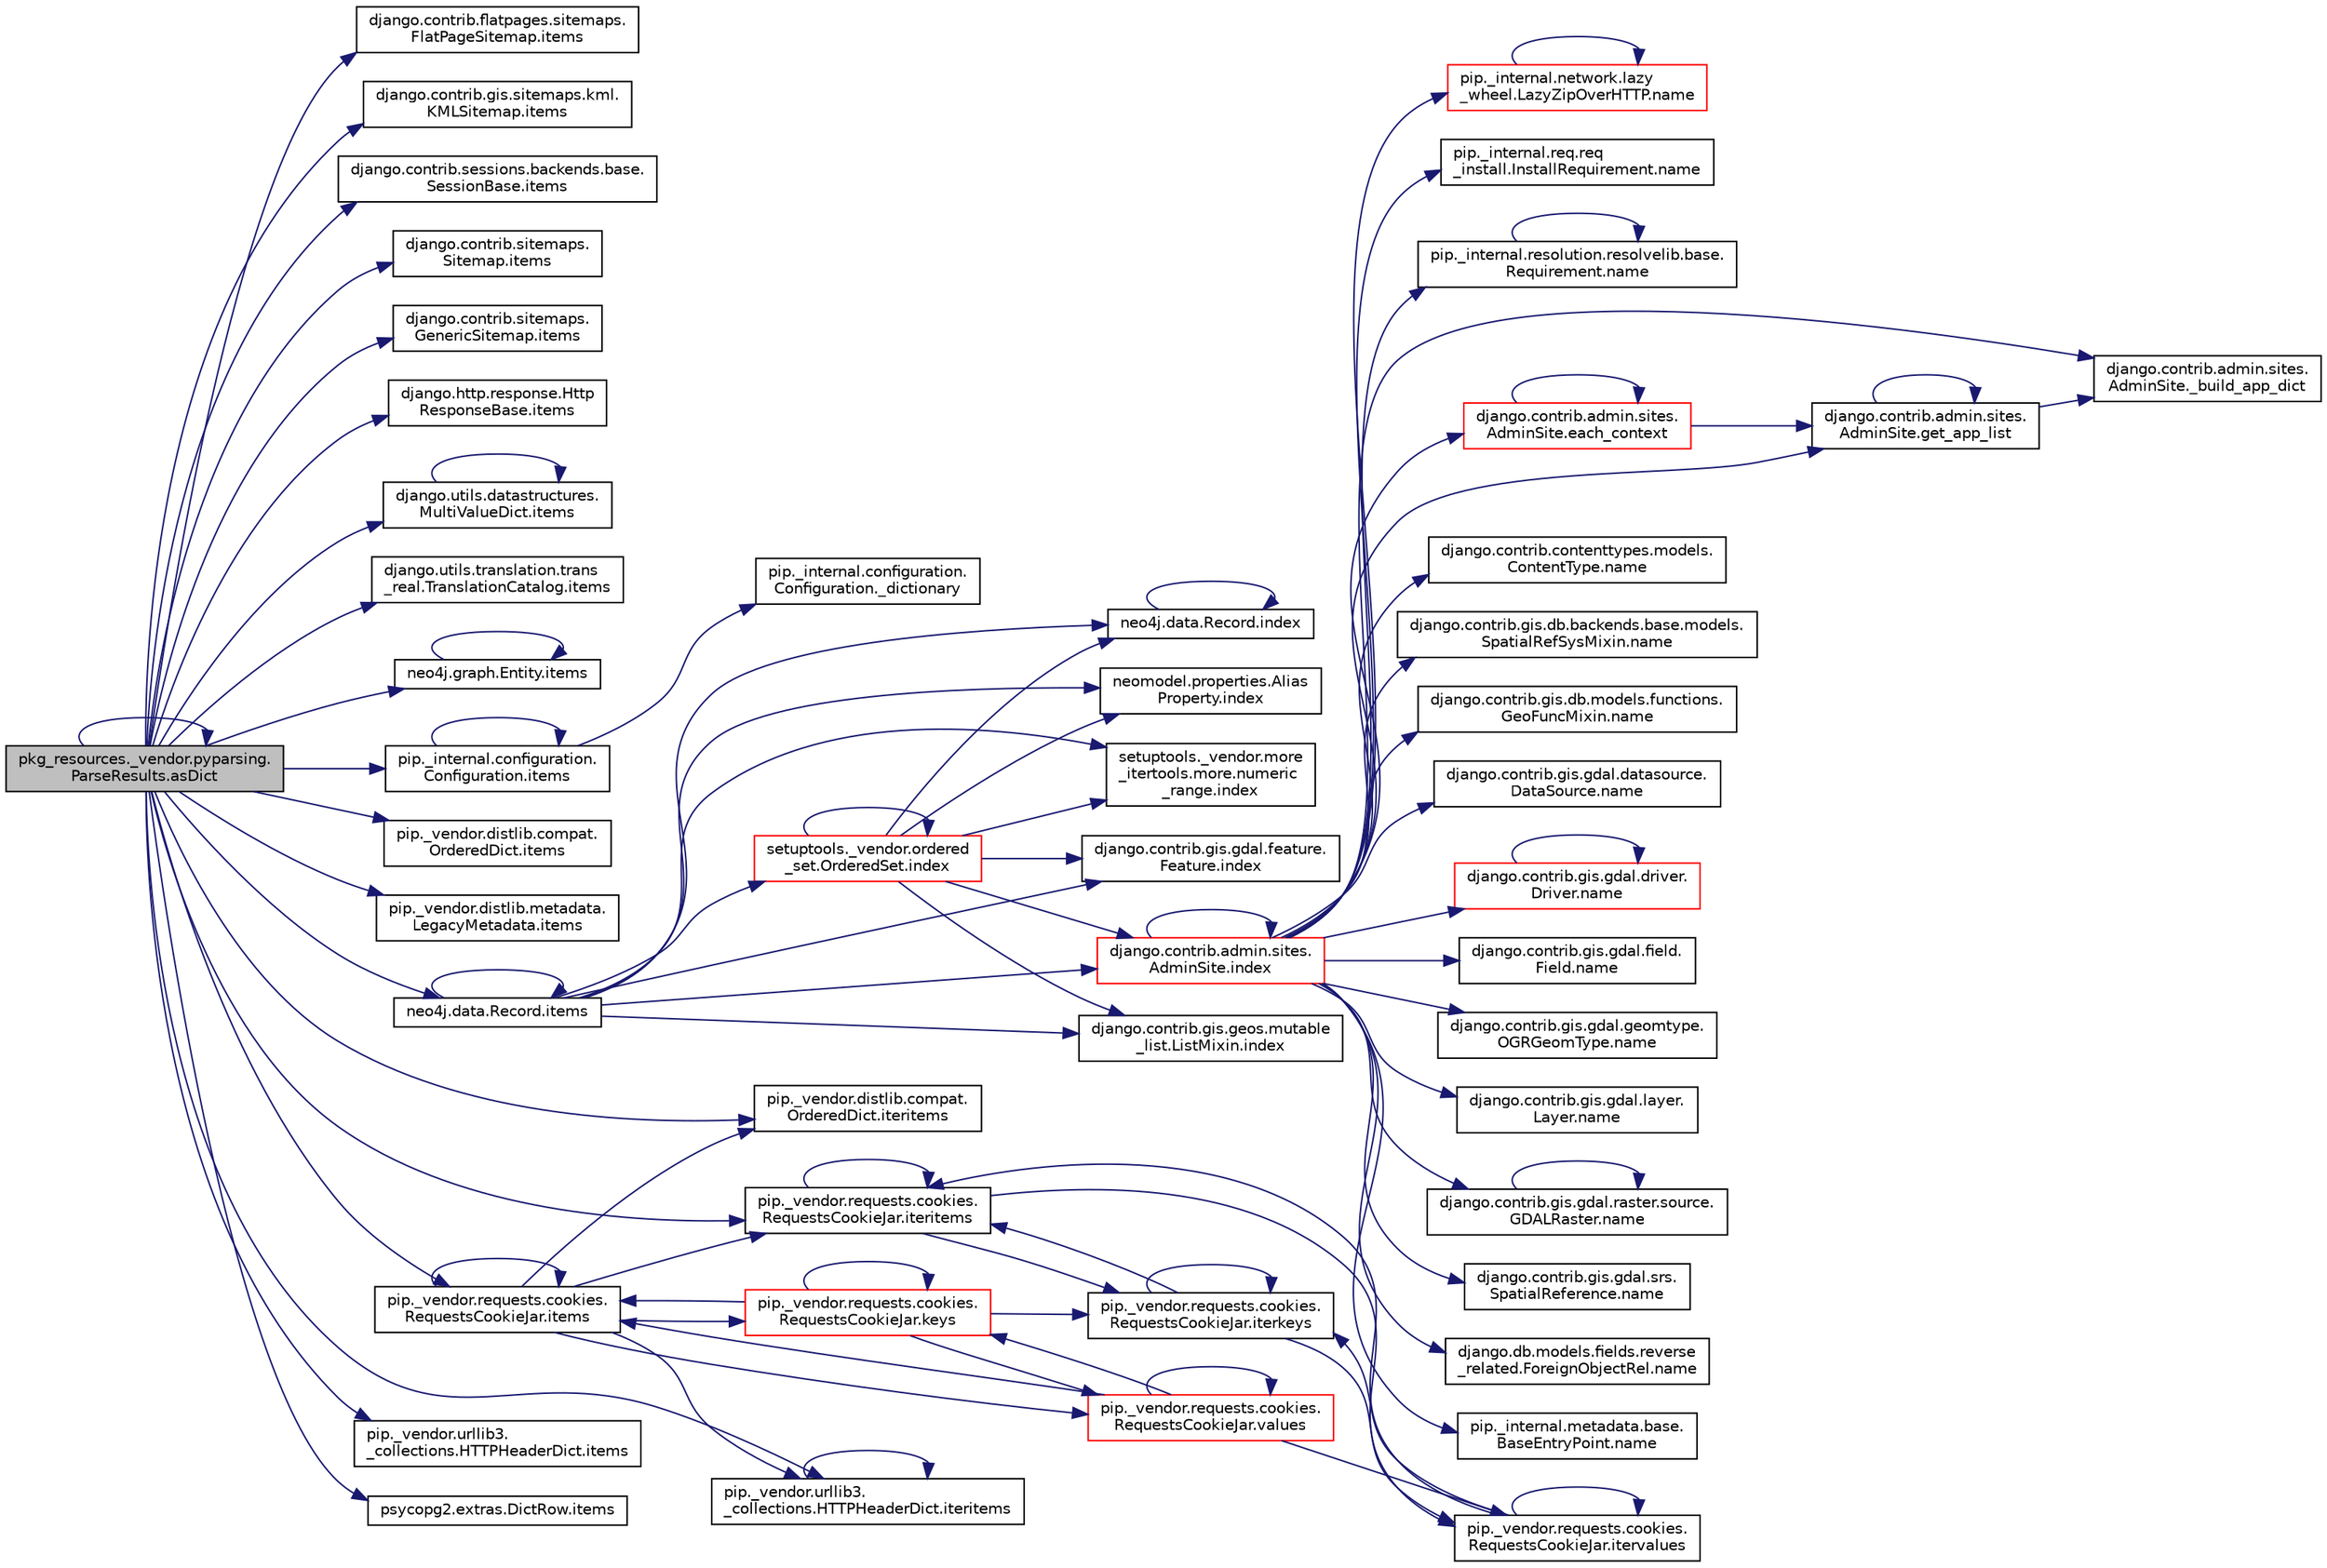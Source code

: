 digraph "pkg_resources._vendor.pyparsing.ParseResults.asDict"
{
 // LATEX_PDF_SIZE
  edge [fontname="Helvetica",fontsize="10",labelfontname="Helvetica",labelfontsize="10"];
  node [fontname="Helvetica",fontsize="10",shape=record];
  rankdir="LR";
  Node1 [label="pkg_resources._vendor.pyparsing.\lParseResults.asDict",height=0.2,width=0.4,color="black", fillcolor="grey75", style="filled", fontcolor="black",tooltip=" "];
  Node1 -> Node1 [color="midnightblue",fontsize="10",style="solid",fontname="Helvetica"];
  Node1 -> Node2 [color="midnightblue",fontsize="10",style="solid",fontname="Helvetica"];
  Node2 [label="django.contrib.flatpages.sitemaps.\lFlatPageSitemap.items",height=0.2,width=0.4,color="black", fillcolor="white", style="filled",URL="$da/db0/classdjango_1_1contrib_1_1flatpages_1_1sitemaps_1_1_flat_page_sitemap.html#a6948e64ef6083cce5ad81a02a00e7836",tooltip=" "];
  Node1 -> Node3 [color="midnightblue",fontsize="10",style="solid",fontname="Helvetica"];
  Node3 [label="django.contrib.gis.sitemaps.kml.\lKMLSitemap.items",height=0.2,width=0.4,color="black", fillcolor="white", style="filled",URL="$d0/dea/classdjango_1_1contrib_1_1gis_1_1sitemaps_1_1kml_1_1_k_m_l_sitemap.html#a6acd07396d1cde7a19605ad2a8aa92e3",tooltip=" "];
  Node1 -> Node4 [color="midnightblue",fontsize="10",style="solid",fontname="Helvetica"];
  Node4 [label="django.contrib.sessions.backends.base.\lSessionBase.items",height=0.2,width=0.4,color="black", fillcolor="white", style="filled",URL="$d1/d6e/classdjango_1_1contrib_1_1sessions_1_1backends_1_1base_1_1_session_base.html#ae25cf58df559b84f6cb8c2bad2420f5f",tooltip=" "];
  Node1 -> Node5 [color="midnightblue",fontsize="10",style="solid",fontname="Helvetica"];
  Node5 [label="django.contrib.sitemaps.\lSitemap.items",height=0.2,width=0.4,color="black", fillcolor="white", style="filled",URL="$db/d3f/classdjango_1_1contrib_1_1sitemaps_1_1_sitemap.html#a521395bdbfe3e7c0afbf9bb0a038a3d5",tooltip=" "];
  Node1 -> Node6 [color="midnightblue",fontsize="10",style="solid",fontname="Helvetica"];
  Node6 [label="django.contrib.sitemaps.\lGenericSitemap.items",height=0.2,width=0.4,color="black", fillcolor="white", style="filled",URL="$d5/d7c/classdjango_1_1contrib_1_1sitemaps_1_1_generic_sitemap.html#ab6026371faf88c9a25c1e70a02570ebb",tooltip=" "];
  Node1 -> Node7 [color="midnightblue",fontsize="10",style="solid",fontname="Helvetica"];
  Node7 [label="django.http.response.Http\lResponseBase.items",height=0.2,width=0.4,color="black", fillcolor="white", style="filled",URL="$dd/db4/classdjango_1_1http_1_1response_1_1_http_response_base.html#a8ed7fbc867369f0722bb5b0997593520",tooltip=" "];
  Node1 -> Node8 [color="midnightblue",fontsize="10",style="solid",fontname="Helvetica"];
  Node8 [label="django.utils.datastructures.\lMultiValueDict.items",height=0.2,width=0.4,color="black", fillcolor="white", style="filled",URL="$d5/d02/classdjango_1_1utils_1_1datastructures_1_1_multi_value_dict.html#a6e3230d429487c8249894a263e311ade",tooltip=" "];
  Node8 -> Node8 [color="midnightblue",fontsize="10",style="solid",fontname="Helvetica"];
  Node1 -> Node9 [color="midnightblue",fontsize="10",style="solid",fontname="Helvetica"];
  Node9 [label="django.utils.translation.trans\l_real.TranslationCatalog.items",height=0.2,width=0.4,color="black", fillcolor="white", style="filled",URL="$dd/d59/classdjango_1_1utils_1_1translation_1_1trans__real_1_1_translation_catalog.html#ae868bfe97371199134f38f2bd997e08f",tooltip=" "];
  Node1 -> Node10 [color="midnightblue",fontsize="10",style="solid",fontname="Helvetica"];
  Node10 [label="neo4j.graph.Entity.items",height=0.2,width=0.4,color="black", fillcolor="white", style="filled",URL="$da/de2/classneo4j_1_1graph_1_1_entity.html#a900c8bafc184909bef8464cc234974e8",tooltip=" "];
  Node10 -> Node10 [color="midnightblue",fontsize="10",style="solid",fontname="Helvetica"];
  Node1 -> Node11 [color="midnightblue",fontsize="10",style="solid",fontname="Helvetica"];
  Node11 [label="pip._internal.configuration.\lConfiguration.items",height=0.2,width=0.4,color="black", fillcolor="white", style="filled",URL="$dc/da9/classpip_1_1__internal_1_1configuration_1_1_configuration.html#a43a724f440f49a72db825d19c0faa921",tooltip=" "];
  Node11 -> Node12 [color="midnightblue",fontsize="10",style="solid",fontname="Helvetica"];
  Node12 [label="pip._internal.configuration.\lConfiguration._dictionary",height=0.2,width=0.4,color="black", fillcolor="white", style="filled",URL="$dc/da9/classpip_1_1__internal_1_1configuration_1_1_configuration.html#abaf2d55a077dead78b33bad3bcbbc0c8",tooltip=" "];
  Node11 -> Node11 [color="midnightblue",fontsize="10",style="solid",fontname="Helvetica"];
  Node1 -> Node13 [color="midnightblue",fontsize="10",style="solid",fontname="Helvetica"];
  Node13 [label="pip._vendor.distlib.compat.\lOrderedDict.items",height=0.2,width=0.4,color="black", fillcolor="white", style="filled",URL="$d8/dae/classpip_1_1__vendor_1_1distlib_1_1compat_1_1_ordered_dict.html#a97f6c8e438a9fd542ea4379858e9586a",tooltip=" "];
  Node1 -> Node14 [color="midnightblue",fontsize="10",style="solid",fontname="Helvetica"];
  Node14 [label="pip._vendor.distlib.metadata.\lLegacyMetadata.items",height=0.2,width=0.4,color="black", fillcolor="white", style="filled",URL="$d3/dc5/classpip_1_1__vendor_1_1distlib_1_1metadata_1_1_legacy_metadata.html#ad75ade4c3fcb143145f1e75dcb2b691d",tooltip=" "];
  Node1 -> Node15 [color="midnightblue",fontsize="10",style="solid",fontname="Helvetica"];
  Node15 [label="neo4j.data.Record.items",height=0.2,width=0.4,color="black", fillcolor="white", style="filled",URL="$d8/da3/classneo4j_1_1data_1_1_record.html#aa82fb1c1ac368d26d9decaa7a8339be1",tooltip=" "];
  Node15 -> Node16 [color="midnightblue",fontsize="10",style="solid",fontname="Helvetica"];
  Node16 [label="django.contrib.gis.gdal.feature.\lFeature.index",height=0.2,width=0.4,color="black", fillcolor="white", style="filled",URL="$db/d34/classdjango_1_1contrib_1_1gis_1_1gdal_1_1feature_1_1_feature.html#a128ae0b6147fb55a5c5bc777caa15d50",tooltip=" "];
  Node15 -> Node17 [color="midnightblue",fontsize="10",style="solid",fontname="Helvetica"];
  Node17 [label="django.contrib.admin.sites.\lAdminSite.index",height=0.2,width=0.4,color="red", fillcolor="white", style="filled",URL="$df/dba/classdjango_1_1contrib_1_1admin_1_1sites_1_1_admin_site.html#a114200436dcab5d292516d7454298630",tooltip=" "];
  Node17 -> Node18 [color="midnightblue",fontsize="10",style="solid",fontname="Helvetica"];
  Node18 [label="django.contrib.admin.sites.\lAdminSite._build_app_dict",height=0.2,width=0.4,color="black", fillcolor="white", style="filled",URL="$df/dba/classdjango_1_1contrib_1_1admin_1_1sites_1_1_admin_site.html#a88d6a17ea090acca719eef207e4a9049",tooltip=" "];
  Node17 -> Node19 [color="midnightblue",fontsize="10",style="solid",fontname="Helvetica"];
  Node19 [label="django.contrib.admin.sites.\lAdminSite.each_context",height=0.2,width=0.4,color="red", fillcolor="white", style="filled",URL="$df/dba/classdjango_1_1contrib_1_1admin_1_1sites_1_1_admin_site.html#a9827cf8301d5677e42aa917686ac0af8",tooltip=" "];
  Node19 -> Node19 [color="midnightblue",fontsize="10",style="solid",fontname="Helvetica"];
  Node19 -> Node20 [color="midnightblue",fontsize="10",style="solid",fontname="Helvetica"];
  Node20 [label="django.contrib.admin.sites.\lAdminSite.get_app_list",height=0.2,width=0.4,color="black", fillcolor="white", style="filled",URL="$df/dba/classdjango_1_1contrib_1_1admin_1_1sites_1_1_admin_site.html#aaa5c674a03b5aa9795ffc15af2c041c1",tooltip=" "];
  Node20 -> Node18 [color="midnightblue",fontsize="10",style="solid",fontname="Helvetica"];
  Node20 -> Node20 [color="midnightblue",fontsize="10",style="solid",fontname="Helvetica"];
  Node17 -> Node20 [color="midnightblue",fontsize="10",style="solid",fontname="Helvetica"];
  Node17 -> Node17 [color="midnightblue",fontsize="10",style="solid",fontname="Helvetica"];
  Node17 -> Node408 [color="midnightblue",fontsize="10",style="solid",fontname="Helvetica"];
  Node408 [label="django.contrib.contenttypes.models.\lContentType.name",height=0.2,width=0.4,color="black", fillcolor="white", style="filled",URL="$d6/d20/classdjango_1_1contrib_1_1contenttypes_1_1models_1_1_content_type.html#a1577e45d8940ca8ce7032df05c0920f1",tooltip=" "];
  Node17 -> Node409 [color="midnightblue",fontsize="10",style="solid",fontname="Helvetica"];
  Node409 [label="django.contrib.gis.db.backends.base.models.\lSpatialRefSysMixin.name",height=0.2,width=0.4,color="black", fillcolor="white", style="filled",URL="$d5/d73/classdjango_1_1contrib_1_1gis_1_1db_1_1backends_1_1base_1_1models_1_1_spatial_ref_sys_mixin.html#a502460564fa7a935d8bb5aea6cbce4b9",tooltip=" "];
  Node17 -> Node410 [color="midnightblue",fontsize="10",style="solid",fontname="Helvetica"];
  Node410 [label="django.contrib.gis.db.models.functions.\lGeoFuncMixin.name",height=0.2,width=0.4,color="black", fillcolor="white", style="filled",URL="$d4/d5c/classdjango_1_1contrib_1_1gis_1_1db_1_1models_1_1functions_1_1_geo_func_mixin.html#a9a6993ec9126211670ca7087359b8c6a",tooltip=" "];
  Node17 -> Node411 [color="midnightblue",fontsize="10",style="solid",fontname="Helvetica"];
  Node411 [label="django.contrib.gis.gdal.datasource.\lDataSource.name",height=0.2,width=0.4,color="black", fillcolor="white", style="filled",URL="$db/d7b/classdjango_1_1contrib_1_1gis_1_1gdal_1_1datasource_1_1_data_source.html#af2cbfd1f4ceeb82b6f7c29a705555d8e",tooltip=" "];
  Node17 -> Node412 [color="midnightblue",fontsize="10",style="solid",fontname="Helvetica"];
  Node412 [label="django.contrib.gis.gdal.driver.\lDriver.name",height=0.2,width=0.4,color="red", fillcolor="white", style="filled",URL="$d5/df2/classdjango_1_1contrib_1_1gis_1_1gdal_1_1driver_1_1_driver.html#ab25b5eea93459ca8e05dc329ef537f1b",tooltip=" "];
  Node412 -> Node412 [color="midnightblue",fontsize="10",style="solid",fontname="Helvetica"];
  Node17 -> Node413 [color="midnightblue",fontsize="10",style="solid",fontname="Helvetica"];
  Node413 [label="django.contrib.gis.gdal.field.\lField.name",height=0.2,width=0.4,color="black", fillcolor="white", style="filled",URL="$d8/d65/classdjango_1_1contrib_1_1gis_1_1gdal_1_1field_1_1_field.html#a52ccad95ad1a0fae1ef80beb9a6c838b",tooltip=" "];
  Node17 -> Node414 [color="midnightblue",fontsize="10",style="solid",fontname="Helvetica"];
  Node414 [label="django.contrib.gis.gdal.geomtype.\lOGRGeomType.name",height=0.2,width=0.4,color="black", fillcolor="white", style="filled",URL="$dc/d9c/classdjango_1_1contrib_1_1gis_1_1gdal_1_1geomtype_1_1_o_g_r_geom_type.html#a80a6f16d4e7014ca3adac92432f148b2",tooltip=" "];
  Node17 -> Node415 [color="midnightblue",fontsize="10",style="solid",fontname="Helvetica"];
  Node415 [label="django.contrib.gis.gdal.layer.\lLayer.name",height=0.2,width=0.4,color="black", fillcolor="white", style="filled",URL="$d9/d84/classdjango_1_1contrib_1_1gis_1_1gdal_1_1layer_1_1_layer.html#a64c4f09deeb5dd93a1f82a986e090581",tooltip=" "];
  Node17 -> Node416 [color="midnightblue",fontsize="10",style="solid",fontname="Helvetica"];
  Node416 [label="django.contrib.gis.gdal.raster.source.\lGDALRaster.name",height=0.2,width=0.4,color="black", fillcolor="white", style="filled",URL="$db/dff/classdjango_1_1contrib_1_1gis_1_1gdal_1_1raster_1_1source_1_1_g_d_a_l_raster.html#adc147e651b853c17a0d6abe3be9da7a9",tooltip=" "];
  Node416 -> Node416 [color="midnightblue",fontsize="10",style="solid",fontname="Helvetica"];
  Node17 -> Node417 [color="midnightblue",fontsize="10",style="solid",fontname="Helvetica"];
  Node417 [label="django.contrib.gis.gdal.srs.\lSpatialReference.name",height=0.2,width=0.4,color="black", fillcolor="white", style="filled",URL="$d7/dda/classdjango_1_1contrib_1_1gis_1_1gdal_1_1srs_1_1_spatial_reference.html#aba72b97da57e6f07b85d53ff618798e3",tooltip=" "];
  Node17 -> Node418 [color="midnightblue",fontsize="10",style="solid",fontname="Helvetica"];
  Node418 [label="django.db.models.fields.reverse\l_related.ForeignObjectRel.name",height=0.2,width=0.4,color="black", fillcolor="white", style="filled",URL="$d3/da4/classdjango_1_1db_1_1models_1_1fields_1_1reverse__related_1_1_foreign_object_rel.html#aacda3a6a71b37c6422fbc200f0b0225a",tooltip=" "];
  Node17 -> Node419 [color="midnightblue",fontsize="10",style="solid",fontname="Helvetica"];
  Node419 [label="pip._internal.metadata.base.\lBaseEntryPoint.name",height=0.2,width=0.4,color="black", fillcolor="white", style="filled",URL="$d1/d78/classpip_1_1__internal_1_1metadata_1_1base_1_1_base_entry_point.html#acd0c7299966258aeb0876da26520233d",tooltip=" "];
  Node17 -> Node420 [color="midnightblue",fontsize="10",style="solid",fontname="Helvetica"];
  Node420 [label="pip._internal.network.lazy\l_wheel.LazyZipOverHTTP.name",height=0.2,width=0.4,color="red", fillcolor="white", style="filled",URL="$df/d67/classpip_1_1__internal_1_1network_1_1lazy__wheel_1_1_lazy_zip_over_h_t_t_p.html#a59403bb703d375caa6c1dda7573257a1",tooltip=" "];
  Node420 -> Node420 [color="midnightblue",fontsize="10",style="solid",fontname="Helvetica"];
  Node17 -> Node421 [color="midnightblue",fontsize="10",style="solid",fontname="Helvetica"];
  Node421 [label="pip._internal.req.req\l_install.InstallRequirement.name",height=0.2,width=0.4,color="black", fillcolor="white", style="filled",URL="$d2/daa/classpip_1_1__internal_1_1req_1_1req__install_1_1_install_requirement.html#a6b019e16ae98576ae64c68e0f5824e34",tooltip=" "];
  Node17 -> Node422 [color="midnightblue",fontsize="10",style="solid",fontname="Helvetica"];
  Node422 [label="pip._internal.resolution.resolvelib.base.\lRequirement.name",height=0.2,width=0.4,color="black", fillcolor="white", style="filled",URL="$d7/d6d/classpip_1_1__internal_1_1resolution_1_1resolvelib_1_1base_1_1_requirement.html#a013752876d4b3521f3a087987b443d90",tooltip=" "];
  Node422 -> Node422 [color="midnightblue",fontsize="10",style="solid",fontname="Helvetica"];
  Node15 -> Node1349 [color="midnightblue",fontsize="10",style="solid",fontname="Helvetica"];
  Node1349 [label="django.contrib.gis.geos.mutable\l_list.ListMixin.index",height=0.2,width=0.4,color="black", fillcolor="white", style="filled",URL="$d5/d0e/classdjango_1_1contrib_1_1gis_1_1geos_1_1mutable__list_1_1_list_mixin.html#a16f4b7c86157e81672a845a5b3789f2f",tooltip=" "];
  Node15 -> Node584 [color="midnightblue",fontsize="10",style="solid",fontname="Helvetica"];
  Node584 [label="neo4j.data.Record.index",height=0.2,width=0.4,color="black", fillcolor="white", style="filled",URL="$d8/da3/classneo4j_1_1data_1_1_record.html#aa340d7c2dc0ce8f84d5e69470775e708",tooltip=" "];
  Node584 -> Node584 [color="midnightblue",fontsize="10",style="solid",fontname="Helvetica"];
  Node15 -> Node1348 [color="midnightblue",fontsize="10",style="solid",fontname="Helvetica"];
  Node1348 [label="neomodel.properties.Alias\lProperty.index",height=0.2,width=0.4,color="black", fillcolor="white", style="filled",URL="$d6/d9b/classneomodel_1_1properties_1_1_alias_property.html#ab7dea421e530a092fc9bb794999cee6a",tooltip=" "];
  Node15 -> Node1350 [color="midnightblue",fontsize="10",style="solid",fontname="Helvetica"];
  Node1350 [label="setuptools._vendor.ordered\l_set.OrderedSet.index",height=0.2,width=0.4,color="red", fillcolor="white", style="filled",URL="$d0/d40/classsetuptools_1_1__vendor_1_1ordered__set_1_1_ordered_set.html#a4c9cbb502c5f54f77e574032bf66f9d6",tooltip=" "];
  Node1350 -> Node1348 [color="midnightblue",fontsize="10",style="solid",fontname="Helvetica"];
  Node1350 -> Node16 [color="midnightblue",fontsize="10",style="solid",fontname="Helvetica"];
  Node1350 -> Node17 [color="midnightblue",fontsize="10",style="solid",fontname="Helvetica"];
  Node1350 -> Node584 [color="midnightblue",fontsize="10",style="solid",fontname="Helvetica"];
  Node1350 -> Node1350 [color="midnightblue",fontsize="10",style="solid",fontname="Helvetica"];
  Node1350 -> Node1349 [color="midnightblue",fontsize="10",style="solid",fontname="Helvetica"];
  Node1350 -> Node1351 [color="midnightblue",fontsize="10",style="solid",fontname="Helvetica"];
  Node1351 [label="setuptools._vendor.more\l_itertools.more.numeric\l_range.index",height=0.2,width=0.4,color="black", fillcolor="white", style="filled",URL="$d2/d44/classsetuptools_1_1__vendor_1_1more__itertools_1_1more_1_1numeric__range.html#a394db59afc76561009e55b38d2254d97",tooltip=" "];
  Node15 -> Node1351 [color="midnightblue",fontsize="10",style="solid",fontname="Helvetica"];
  Node15 -> Node15 [color="midnightblue",fontsize="10",style="solid",fontname="Helvetica"];
  Node1 -> Node475 [color="midnightblue",fontsize="10",style="solid",fontname="Helvetica"];
  Node475 [label="pip._vendor.requests.cookies.\lRequestsCookieJar.items",height=0.2,width=0.4,color="black", fillcolor="white", style="filled",URL="$d9/d08/classpip_1_1__vendor_1_1requests_1_1cookies_1_1_requests_cookie_jar.html#a16943d14660f257b695673e38162c0f7",tooltip=" "];
  Node475 -> Node475 [color="midnightblue",fontsize="10",style="solid",fontname="Helvetica"];
  Node475 -> Node476 [color="midnightblue",fontsize="10",style="solid",fontname="Helvetica"];
  Node476 [label="pip._vendor.distlib.compat.\lOrderedDict.iteritems",height=0.2,width=0.4,color="black", fillcolor="white", style="filled",URL="$d8/dae/classpip_1_1__vendor_1_1distlib_1_1compat_1_1_ordered_dict.html#a3d627da27acea3538e9861ee670fc289",tooltip=" "];
  Node475 -> Node477 [color="midnightblue",fontsize="10",style="solid",fontname="Helvetica"];
  Node477 [label="pip._vendor.requests.cookies.\lRequestsCookieJar.iteritems",height=0.2,width=0.4,color="black", fillcolor="white", style="filled",URL="$d9/d08/classpip_1_1__vendor_1_1requests_1_1cookies_1_1_requests_cookie_jar.html#a4fdf3181e667a99344da4f476540ad1c",tooltip=" "];
  Node477 -> Node477 [color="midnightblue",fontsize="10",style="solid",fontname="Helvetica"];
  Node477 -> Node478 [color="midnightblue",fontsize="10",style="solid",fontname="Helvetica"];
  Node478 [label="pip._vendor.requests.cookies.\lRequestsCookieJar.iterkeys",height=0.2,width=0.4,color="black", fillcolor="white", style="filled",URL="$d9/d08/classpip_1_1__vendor_1_1requests_1_1cookies_1_1_requests_cookie_jar.html#a7844c31a11df29b737f6d2899743abaa",tooltip=" "];
  Node478 -> Node477 [color="midnightblue",fontsize="10",style="solid",fontname="Helvetica"];
  Node478 -> Node478 [color="midnightblue",fontsize="10",style="solid",fontname="Helvetica"];
  Node478 -> Node479 [color="midnightblue",fontsize="10",style="solid",fontname="Helvetica"];
  Node479 [label="pip._vendor.requests.cookies.\lRequestsCookieJar.itervalues",height=0.2,width=0.4,color="black", fillcolor="white", style="filled",URL="$d9/d08/classpip_1_1__vendor_1_1requests_1_1cookies_1_1_requests_cookie_jar.html#a3ba97d46a1ab3f9106097d4e8f918779",tooltip=" "];
  Node479 -> Node477 [color="midnightblue",fontsize="10",style="solid",fontname="Helvetica"];
  Node479 -> Node478 [color="midnightblue",fontsize="10",style="solid",fontname="Helvetica"];
  Node479 -> Node479 [color="midnightblue",fontsize="10",style="solid",fontname="Helvetica"];
  Node477 -> Node479 [color="midnightblue",fontsize="10",style="solid",fontname="Helvetica"];
  Node475 -> Node480 [color="midnightblue",fontsize="10",style="solid",fontname="Helvetica"];
  Node480 [label="pip._vendor.urllib3.\l_collections.HTTPHeaderDict.iteritems",height=0.2,width=0.4,color="black", fillcolor="white", style="filled",URL="$d8/dc7/classpip_1_1__vendor_1_1urllib3_1_1__collections_1_1_h_t_t_p_header_dict.html#acab3544e4616ea2ad432954ed716960a",tooltip=" "];
  Node480 -> Node480 [color="midnightblue",fontsize="10",style="solid",fontname="Helvetica"];
  Node475 -> Node481 [color="midnightblue",fontsize="10",style="solid",fontname="Helvetica"];
  Node481 [label="pip._vendor.requests.cookies.\lRequestsCookieJar.keys",height=0.2,width=0.4,color="red", fillcolor="white", style="filled",URL="$d9/d08/classpip_1_1__vendor_1_1requests_1_1cookies_1_1_requests_cookie_jar.html#a356a2e63096d6709bc43973d389208d3",tooltip=" "];
  Node481 -> Node475 [color="midnightblue",fontsize="10",style="solid",fontname="Helvetica"];
  Node481 -> Node478 [color="midnightblue",fontsize="10",style="solid",fontname="Helvetica"];
  Node481 -> Node481 [color="midnightblue",fontsize="10",style="solid",fontname="Helvetica"];
  Node481 -> Node483 [color="midnightblue",fontsize="10",style="solid",fontname="Helvetica"];
  Node483 [label="pip._vendor.requests.cookies.\lRequestsCookieJar.values",height=0.2,width=0.4,color="red", fillcolor="white", style="filled",URL="$d9/d08/classpip_1_1__vendor_1_1requests_1_1cookies_1_1_requests_cookie_jar.html#ab1664c19386b98ad1335989e85f40ce0",tooltip=" "];
  Node483 -> Node475 [color="midnightblue",fontsize="10",style="solid",fontname="Helvetica"];
  Node483 -> Node479 [color="midnightblue",fontsize="10",style="solid",fontname="Helvetica"];
  Node483 -> Node481 [color="midnightblue",fontsize="10",style="solid",fontname="Helvetica"];
  Node483 -> Node483 [color="midnightblue",fontsize="10",style="solid",fontname="Helvetica"];
  Node475 -> Node483 [color="midnightblue",fontsize="10",style="solid",fontname="Helvetica"];
  Node1 -> Node485 [color="midnightblue",fontsize="10",style="solid",fontname="Helvetica"];
  Node485 [label="pip._vendor.urllib3.\l_collections.HTTPHeaderDict.items",height=0.2,width=0.4,color="black", fillcolor="white", style="filled",URL="$d8/dc7/classpip_1_1__vendor_1_1urllib3_1_1__collections_1_1_h_t_t_p_header_dict.html#ae40b7c8adb3a4a74a2fe63ee3d86173e",tooltip=" "];
  Node1 -> Node486 [color="midnightblue",fontsize="10",style="solid",fontname="Helvetica"];
  Node486 [label="psycopg2.extras.DictRow.items",height=0.2,width=0.4,color="black", fillcolor="white", style="filled",URL="$dc/d7b/classpsycopg2_1_1extras_1_1_dict_row.html#a8b5ca8f01caa84bc32fb4f31ff0de8d3",tooltip=" "];
  Node1 -> Node476 [color="midnightblue",fontsize="10",style="solid",fontname="Helvetica"];
  Node1 -> Node477 [color="midnightblue",fontsize="10",style="solid",fontname="Helvetica"];
  Node1 -> Node480 [color="midnightblue",fontsize="10",style="solid",fontname="Helvetica"];
}
